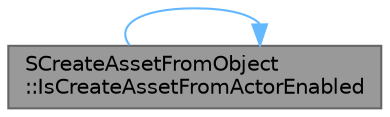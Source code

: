 digraph "SCreateAssetFromObject::IsCreateAssetFromActorEnabled"
{
 // INTERACTIVE_SVG=YES
 // LATEX_PDF_SIZE
  bgcolor="transparent";
  edge [fontname=Helvetica,fontsize=10,labelfontname=Helvetica,labelfontsize=10];
  node [fontname=Helvetica,fontsize=10,shape=box,height=0.2,width=0.4];
  rankdir="LR";
  Node1 [id="Node000001",label="SCreateAssetFromObject\l::IsCreateAssetFromActorEnabled",height=0.2,width=0.4,color="gray40", fillcolor="grey60", style="filled", fontcolor="black",tooltip="Callback to see if creating an asset is enabled."];
  Node1 -> Node1 [id="edge1_Node000001_Node000001",color="steelblue1",style="solid",tooltip=" "];
}
